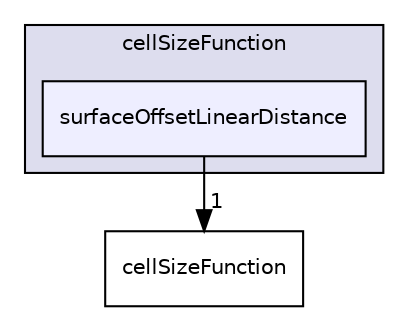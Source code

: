 digraph "applications/utilities/mesh/generation/foamyMesh/conformalVoronoiMesh/cellSizeControlSurfaces/cellSizeFunction/surfaceOffsetLinearDistance" {
  bgcolor=transparent;
  compound=true
  node [ fontsize="10", fontname="Helvetica"];
  edge [ labelfontsize="10", labelfontname="Helvetica"];
  subgraph clusterdir_6dd7c2ece02a33713acd5d2ba8a1963a {
    graph [ bgcolor="#ddddee", pencolor="black", label="cellSizeFunction" fontname="Helvetica", fontsize="10", URL="dir_6dd7c2ece02a33713acd5d2ba8a1963a.html"]
  dir_c2b51473512eb6b809bda46e1a648ab0 [shape=box, label="surfaceOffsetLinearDistance", style="filled", fillcolor="#eeeeff", pencolor="black", URL="dir_c2b51473512eb6b809bda46e1a648ab0.html"];
  }
  dir_a1837249e3ee76363e10bc44dc415e5a [shape=box label="cellSizeFunction" URL="dir_a1837249e3ee76363e10bc44dc415e5a.html"];
  dir_c2b51473512eb6b809bda46e1a648ab0->dir_a1837249e3ee76363e10bc44dc415e5a [headlabel="1", labeldistance=1.5 headhref="dir_000528_000525.html"];
}
